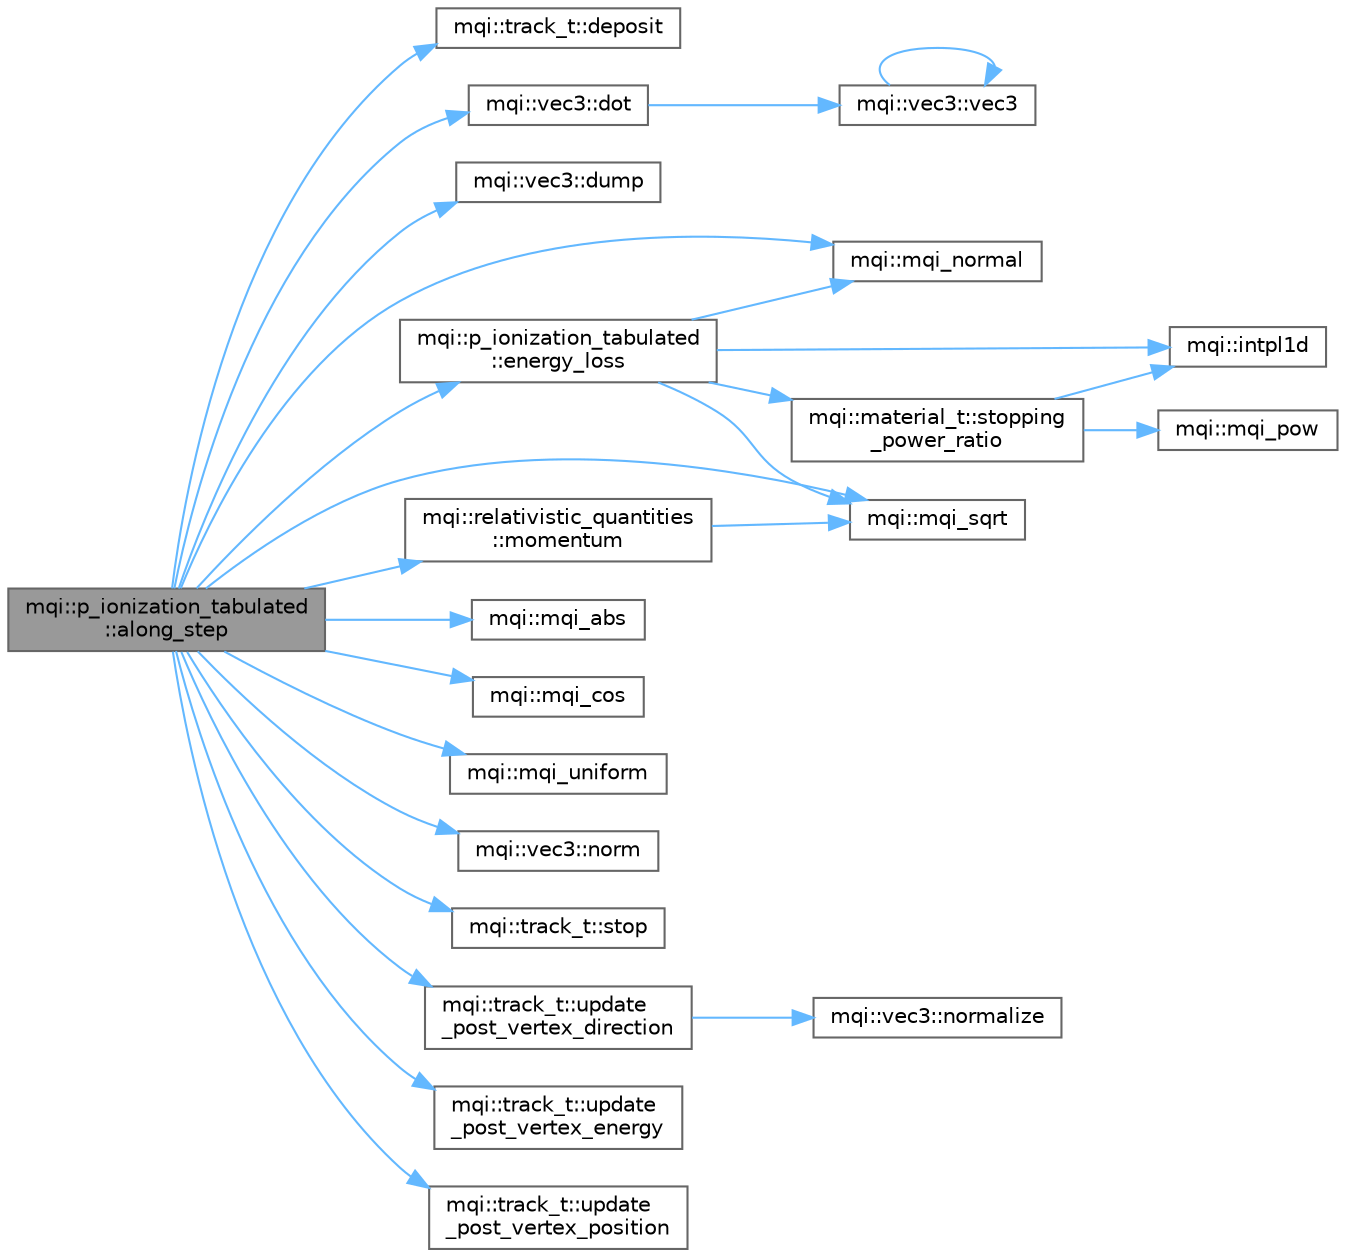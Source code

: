 digraph "mqi::p_ionization_tabulated::along_step"
{
 // LATEX_PDF_SIZE
  bgcolor="transparent";
  edge [fontname=Helvetica,fontsize=10,labelfontname=Helvetica,labelfontsize=10];
  node [fontname=Helvetica,fontsize=10,shape=box,height=0.2,width=0.4];
  rankdir="LR";
  Node1 [id="Node000001",label="mqi::p_ionization_tabulated\l::along_step",height=0.2,width=0.4,color="gray40", fillcolor="grey60", style="filled", fontcolor="black",tooltip="Simulates continuous effects along a step (energy loss and scattering)."];
  Node1 -> Node2 [id="edge1_Node000001_Node000002",color="steelblue1",style="solid",tooltip=" "];
  Node2 [id="Node000002",label="mqi::track_t::deposit",height=0.2,width=0.4,color="grey40", fillcolor="white", style="filled",URL="$classmqi_1_1track__t.html#a290ea8891e8dc0acabb00902b4a36883",tooltip="Adds to the total energy deposited in this step."];
  Node1 -> Node3 [id="edge2_Node000001_Node000003",color="steelblue1",style="solid",tooltip=" "];
  Node3 [id="Node000003",label="mqi::vec3::dot",height=0.2,width=0.4,color="grey40", fillcolor="white", style="filled",URL="$classmqi_1_1vec3.html#aa7cf0d7d957ca569a41bae52608c635f",tooltip="Calculates the dot product with another vector."];
  Node3 -> Node4 [id="edge3_Node000003_Node000004",color="steelblue1",style="solid",tooltip=" "];
  Node4 [id="Node000004",label="mqi::vec3::vec3",height=0.2,width=0.4,color="grey40", fillcolor="white", style="filled",URL="$classmqi_1_1vec3.html#af1f29088f407303737f8cc287026aa51",tooltip="Copy constructor (from non-const reference)."];
  Node4 -> Node4 [id="edge4_Node000004_Node000004",color="steelblue1",style="solid",tooltip=" "];
  Node1 -> Node5 [id="edge5_Node000001_Node000005",color="steelblue1",style="solid",tooltip=" "];
  Node5 [id="Node000005",label="mqi::vec3::dump",height=0.2,width=0.4,color="grey40", fillcolor="white", style="filled",URL="$classmqi_1_1vec3.html#a6f82cc668e61e6a8fc148cd8405e4a56",tooltip="Dumps the vector's components to the console."];
  Node1 -> Node6 [id="edge6_Node000001_Node000006",color="steelblue1",style="solid",tooltip=" "];
  Node6 [id="Node000006",label="mqi::p_ionization_tabulated\l::energy_loss",height=0.2,width=0.4,color="grey40", fillcolor="white", style="filled",URL="$classmqi_1_1p__ionization__tabulated.html#aeea81516d96c3c9d28d1cb435d5af97e",tooltip="Calculates the energy loss over a given step length using a range-based approach."];
  Node6 -> Node7 [id="edge7_Node000006_Node000007",color="steelblue1",style="solid",tooltip=" "];
  Node7 [id="Node000007",label="mqi::intpl1d",height=0.2,width=0.4,color="grey40", fillcolor="white", style="filled",URL="$namespacemqi.html#a3056e4aa71c04575840237dbfe35b397",tooltip="Performs 1D linear interpolation."];
  Node6 -> Node8 [id="edge8_Node000006_Node000008",color="steelblue1",style="solid",tooltip=" "];
  Node8 [id="Node000008",label="mqi::mqi_normal",height=0.2,width=0.4,color="grey40", fillcolor="white", style="filled",URL="$namespacemqi.html#aab5a26015ec0435b670250ab6da2b79d",tooltip="Generates a normally distributed random number."];
  Node6 -> Node9 [id="edge9_Node000006_Node000009",color="steelblue1",style="solid",tooltip=" "];
  Node9 [id="Node000009",label="mqi::mqi_sqrt",height=0.2,width=0.4,color="grey40", fillcolor="white", style="filled",URL="$namespacemqi.html#aef88923de451fcfef0ae37638919075f",tooltip="Calculates the square root. Wrapper for sqrt (double) or sqrtf (float)."];
  Node6 -> Node10 [id="edge10_Node000006_Node000010",color="steelblue1",style="solid",tooltip=" "];
  Node10 [id="Node000010",label="mqi::material_t::stopping\l_power_ratio",height=0.2,width=0.4,color="grey40", fillcolor="white", style="filled",URL="$classmqi_1_1material__t.html#a7c3595f2fd822f213dee88a41af28e2b",tooltip="Calculates the stopping power ratio of the material relative to water."];
  Node10 -> Node7 [id="edge11_Node000010_Node000007",color="steelblue1",style="solid",tooltip=" "];
  Node10 -> Node11 [id="edge12_Node000010_Node000011",color="steelblue1",style="solid",tooltip=" "];
  Node11 [id="Node000011",label="mqi::mqi_pow",height=0.2,width=0.4,color="grey40", fillcolor="white", style="filled",URL="$namespacemqi.html#a3da16fe5ac4fb84d05d6d1620464667e",tooltip="Calculates a number raised to a power. Wrapper for pow or powf."];
  Node1 -> Node12 [id="edge13_Node000001_Node000012",color="steelblue1",style="solid",tooltip=" "];
  Node12 [id="Node000012",label="mqi::relativistic_quantities\l::momentum",height=0.2,width=0.4,color="grey40", fillcolor="white", style="filled",URL="$classmqi_1_1relativistic__quantities.html#a82d23c0dd2ed93bf817ef027677d4f56",tooltip="Calculates the relativistic momentum of the particle."];
  Node12 -> Node9 [id="edge14_Node000012_Node000009",color="steelblue1",style="solid",tooltip=" "];
  Node1 -> Node13 [id="edge15_Node000001_Node000013",color="steelblue1",style="solid",tooltip=" "];
  Node13 [id="Node000013",label="mqi::mqi_abs",height=0.2,width=0.4,color="grey40", fillcolor="white", style="filled",URL="$namespacemqi.html#a984f54d8754349ffce13a4d150076a8b",tooltip="Calculates the absolute value. Wrapper for abs or fabs."];
  Node1 -> Node14 [id="edge16_Node000001_Node000014",color="steelblue1",style="solid",tooltip=" "];
  Node14 [id="Node000014",label="mqi::mqi_cos",height=0.2,width=0.4,color="grey40", fillcolor="white", style="filled",URL="$namespacemqi.html#af59d7cf5aea3ae67c61732f309cc8539",tooltip="Calculates the cosine. Wrapper for cos or cosf."];
  Node1 -> Node8 [id="edge17_Node000001_Node000008",color="steelblue1",style="solid",tooltip=" "];
  Node1 -> Node9 [id="edge18_Node000001_Node000009",color="steelblue1",style="solid",tooltip=" "];
  Node1 -> Node15 [id="edge19_Node000001_Node000015",color="steelblue1",style="solid",tooltip=" "];
  Node15 [id="Node000015",label="mqi::mqi_uniform",height=0.2,width=0.4,color="grey40", fillcolor="white", style="filled",URL="$namespacemqi.html#add466ef65529d5cbcb7b8a1ee9b32778",tooltip="Generates a uniformly distributed random number in [0, 1)."];
  Node1 -> Node16 [id="edge20_Node000001_Node000016",color="steelblue1",style="solid",tooltip=" "];
  Node16 [id="Node000016",label="mqi::vec3::norm",height=0.2,width=0.4,color="grey40", fillcolor="white", style="filled",URL="$classmqi_1_1vec3.html#a88e9972678dec2310a6ca61b5a8c213c",tooltip="Calculates the Euclidean norm (magnitude) of the vector."];
  Node1 -> Node17 [id="edge21_Node000001_Node000017",color="steelblue1",style="solid",tooltip=" "];
  Node17 [id="Node000017",label="mqi::track_t::stop",height=0.2,width=0.4,color="grey40", fillcolor="white", style="filled",URL="$classmqi_1_1track__t.html#a2fb6ed4e1f15b65001795da2f135b53a",tooltip="Sets the track's status to STOPPED, ending its transport."];
  Node1 -> Node18 [id="edge22_Node000001_Node000018",color="steelblue1",style="solid",tooltip=" "];
  Node18 [id="Node000018",label="mqi::track_t::update\l_post_vertex_direction",height=0.2,width=0.4,color="grey40", fillcolor="white", style="filled",URL="$classmqi_1_1track__t.html#ac0ddd58c6eb270f43d091cf853ca355c",tooltip="Updates the post-step direction after a scattering event."];
  Node18 -> Node19 [id="edge23_Node000018_Node000019",color="steelblue1",style="solid",tooltip=" "];
  Node19 [id="Node000019",label="mqi::vec3::normalize",height=0.2,width=0.4,color="grey40", fillcolor="white", style="filled",URL="$classmqi_1_1vec3.html#ac0bb2cebe4fbfbed9155262841c426f9",tooltip="Normalizes the vector to unit length."];
  Node1 -> Node20 [id="edge24_Node000001_Node000020",color="steelblue1",style="solid",tooltip=" "];
  Node20 [id="Node000020",label="mqi::track_t::update\l_post_vertex_energy",height=0.2,width=0.4,color="grey40", fillcolor="white", style="filled",URL="$classmqi_1_1track__t.html#a2eb7b29246c1aea2981446380531c1f0",tooltip="Updates the post-step kinetic energy after an energy loss event."];
  Node1 -> Node21 [id="edge25_Node000001_Node000021",color="steelblue1",style="solid",tooltip=" "];
  Node21 [id="Node000021",label="mqi::track_t::update\l_post_vertex_position",height=0.2,width=0.4,color="grey40", fillcolor="white", style="filled",URL="$classmqi_1_1track__t.html#a16a55700e503908c449d110273341459",tooltip="Updates the post-step position after a straight-line transport step."];
}

